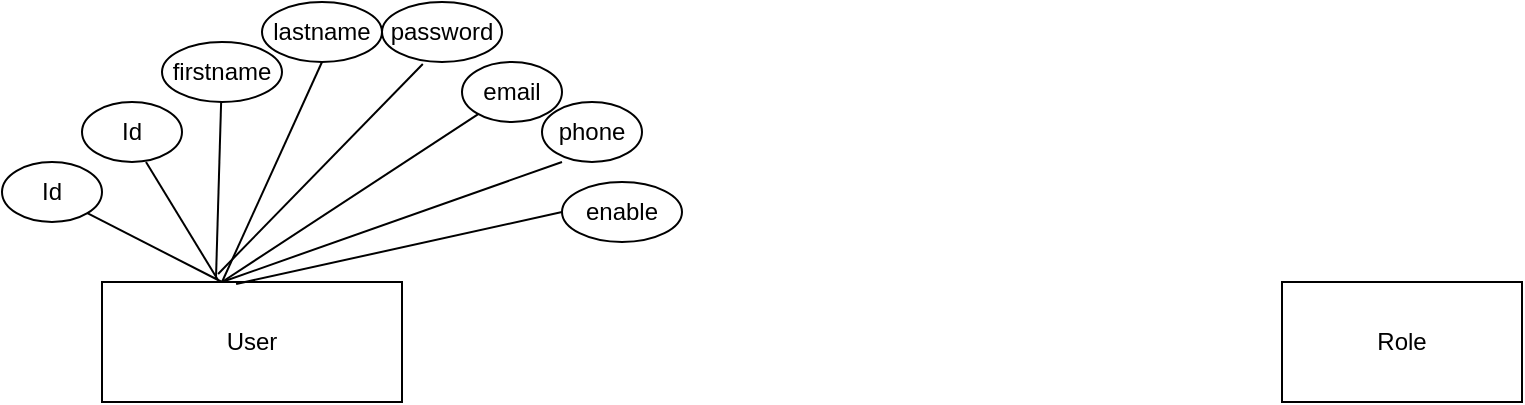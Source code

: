 <mxfile version="14.9.9" type="github">
  <diagram id="lo7euvcDb7fULm5lajTX" name="Page-1">
    <mxGraphModel dx="868" dy="450" grid="1" gridSize="10" guides="1" tooltips="1" connect="1" arrows="1" fold="1" page="1" pageScale="1" pageWidth="827" pageHeight="1169" math="0" shadow="0">
      <root>
        <mxCell id="0" />
        <mxCell id="1" parent="0" />
        <mxCell id="CalxAvy9nDSjSKBvv9ak-1" value="" style="rounded=0;whiteSpace=wrap;html=1;" vertex="1" parent="1">
          <mxGeometry x="50" y="190" width="150" height="60" as="geometry" />
        </mxCell>
        <mxCell id="CalxAvy9nDSjSKBvv9ak-2" value="User" style="text;html=1;strokeColor=none;fillColor=none;align=center;verticalAlign=middle;whiteSpace=wrap;rounded=0;" vertex="1" parent="1">
          <mxGeometry x="105" y="210" width="40" height="20" as="geometry" />
        </mxCell>
        <mxCell id="CalxAvy9nDSjSKBvv9ak-3" value="Id" style="ellipse;whiteSpace=wrap;html=1;" vertex="1" parent="1">
          <mxGeometry y="130" width="50" height="30" as="geometry" />
        </mxCell>
        <mxCell id="CalxAvy9nDSjSKBvv9ak-5" value="" style="endArrow=none;html=1;entryX=1;entryY=1;entryDx=0;entryDy=0;" edge="1" parent="1" target="CalxAvy9nDSjSKBvv9ak-3">
          <mxGeometry width="50" height="50" relative="1" as="geometry">
            <mxPoint x="110" y="190" as="sourcePoint" />
            <mxPoint x="80" y="150" as="targetPoint" />
          </mxGeometry>
        </mxCell>
        <mxCell id="CalxAvy9nDSjSKBvv9ak-6" value="Id" style="ellipse;whiteSpace=wrap;html=1;" vertex="1" parent="1">
          <mxGeometry x="40" y="100" width="50" height="30" as="geometry" />
        </mxCell>
        <mxCell id="CalxAvy9nDSjSKBvv9ak-7" value="firstname" style="ellipse;whiteSpace=wrap;html=1;" vertex="1" parent="1">
          <mxGeometry x="80" y="70" width="60" height="30" as="geometry" />
        </mxCell>
        <mxCell id="CalxAvy9nDSjSKBvv9ak-8" value="lastname" style="ellipse;whiteSpace=wrap;html=1;" vertex="1" parent="1">
          <mxGeometry x="130" y="50" width="60" height="30" as="geometry" />
        </mxCell>
        <mxCell id="CalxAvy9nDSjSKBvv9ak-9" value="password" style="ellipse;whiteSpace=wrap;html=1;" vertex="1" parent="1">
          <mxGeometry x="190" y="50" width="60" height="30" as="geometry" />
        </mxCell>
        <mxCell id="CalxAvy9nDSjSKBvv9ak-10" value="email" style="ellipse;whiteSpace=wrap;html=1;" vertex="1" parent="1">
          <mxGeometry x="230" y="80" width="50" height="30" as="geometry" />
        </mxCell>
        <mxCell id="CalxAvy9nDSjSKBvv9ak-11" value="phone" style="ellipse;whiteSpace=wrap;html=1;" vertex="1" parent="1">
          <mxGeometry x="270" y="100" width="50" height="30" as="geometry" />
        </mxCell>
        <mxCell id="CalxAvy9nDSjSKBvv9ak-16" value="" style="endArrow=none;html=1;entryX=0.64;entryY=1;entryDx=0;entryDy=0;entryPerimeter=0;" edge="1" parent="1" target="CalxAvy9nDSjSKBvv9ak-6">
          <mxGeometry width="50" height="50" relative="1" as="geometry">
            <mxPoint x="108" y="189" as="sourcePoint" />
            <mxPoint x="155" y="120" as="targetPoint" />
          </mxGeometry>
        </mxCell>
        <mxCell id="CalxAvy9nDSjSKBvv9ak-17" value="" style="endArrow=none;html=1;" edge="1" parent="1" target="CalxAvy9nDSjSKBvv9ak-7">
          <mxGeometry width="50" height="50" relative="1" as="geometry">
            <mxPoint x="107" y="188" as="sourcePoint" />
            <mxPoint x="190" y="90" as="targetPoint" />
          </mxGeometry>
        </mxCell>
        <mxCell id="CalxAvy9nDSjSKBvv9ak-18" value="" style="endArrow=none;html=1;entryX=0.5;entryY=1;entryDx=0;entryDy=0;" edge="1" parent="1" target="CalxAvy9nDSjSKBvv9ak-8">
          <mxGeometry width="50" height="50" relative="1" as="geometry">
            <mxPoint x="110" y="190" as="sourcePoint" />
            <mxPoint x="210" y="70" as="targetPoint" />
          </mxGeometry>
        </mxCell>
        <mxCell id="CalxAvy9nDSjSKBvv9ak-19" value="" style="endArrow=none;html=1;exitX=0.387;exitY=-0.067;exitDx=0;exitDy=0;exitPerimeter=0;entryX=0.34;entryY=1.033;entryDx=0;entryDy=0;entryPerimeter=0;" edge="1" parent="1" source="CalxAvy9nDSjSKBvv9ak-1" target="CalxAvy9nDSjSKBvv9ak-9">
          <mxGeometry width="50" height="50" relative="1" as="geometry">
            <mxPoint x="180" y="140" as="sourcePoint" />
            <mxPoint x="230" y="90" as="targetPoint" />
          </mxGeometry>
        </mxCell>
        <mxCell id="CalxAvy9nDSjSKBvv9ak-20" value="" style="endArrow=none;html=1;" edge="1" parent="1" target="CalxAvy9nDSjSKBvv9ak-10">
          <mxGeometry width="50" height="50" relative="1" as="geometry">
            <mxPoint x="110" y="190" as="sourcePoint" />
            <mxPoint x="190" y="140" as="targetPoint" />
          </mxGeometry>
        </mxCell>
        <mxCell id="CalxAvy9nDSjSKBvv9ak-23" value="enable" style="ellipse;whiteSpace=wrap;html=1;" vertex="1" parent="1">
          <mxGeometry x="280" y="140" width="60" height="30" as="geometry" />
        </mxCell>
        <mxCell id="CalxAvy9nDSjSKBvv9ak-24" value="" style="endArrow=none;html=1;" edge="1" parent="1">
          <mxGeometry width="50" height="50" relative="1" as="geometry">
            <mxPoint x="110" y="190" as="sourcePoint" />
            <mxPoint x="280" y="130" as="targetPoint" />
          </mxGeometry>
        </mxCell>
        <mxCell id="CalxAvy9nDSjSKBvv9ak-25" value="" style="endArrow=none;html=1;exitX=0.447;exitY=0.017;exitDx=0;exitDy=0;exitPerimeter=0;entryX=0;entryY=0.5;entryDx=0;entryDy=0;" edge="1" parent="1" source="CalxAvy9nDSjSKBvv9ak-1" target="CalxAvy9nDSjSKBvv9ak-23">
          <mxGeometry width="50" height="50" relative="1" as="geometry">
            <mxPoint x="220" y="200" as="sourcePoint" />
            <mxPoint x="270" y="150" as="targetPoint" />
          </mxGeometry>
        </mxCell>
        <mxCell id="CalxAvy9nDSjSKBvv9ak-27" value="Role" style="rounded=0;whiteSpace=wrap;html=1;" vertex="1" parent="1">
          <mxGeometry x="640" y="190" width="120" height="60" as="geometry" />
        </mxCell>
      </root>
    </mxGraphModel>
  </diagram>
</mxfile>
